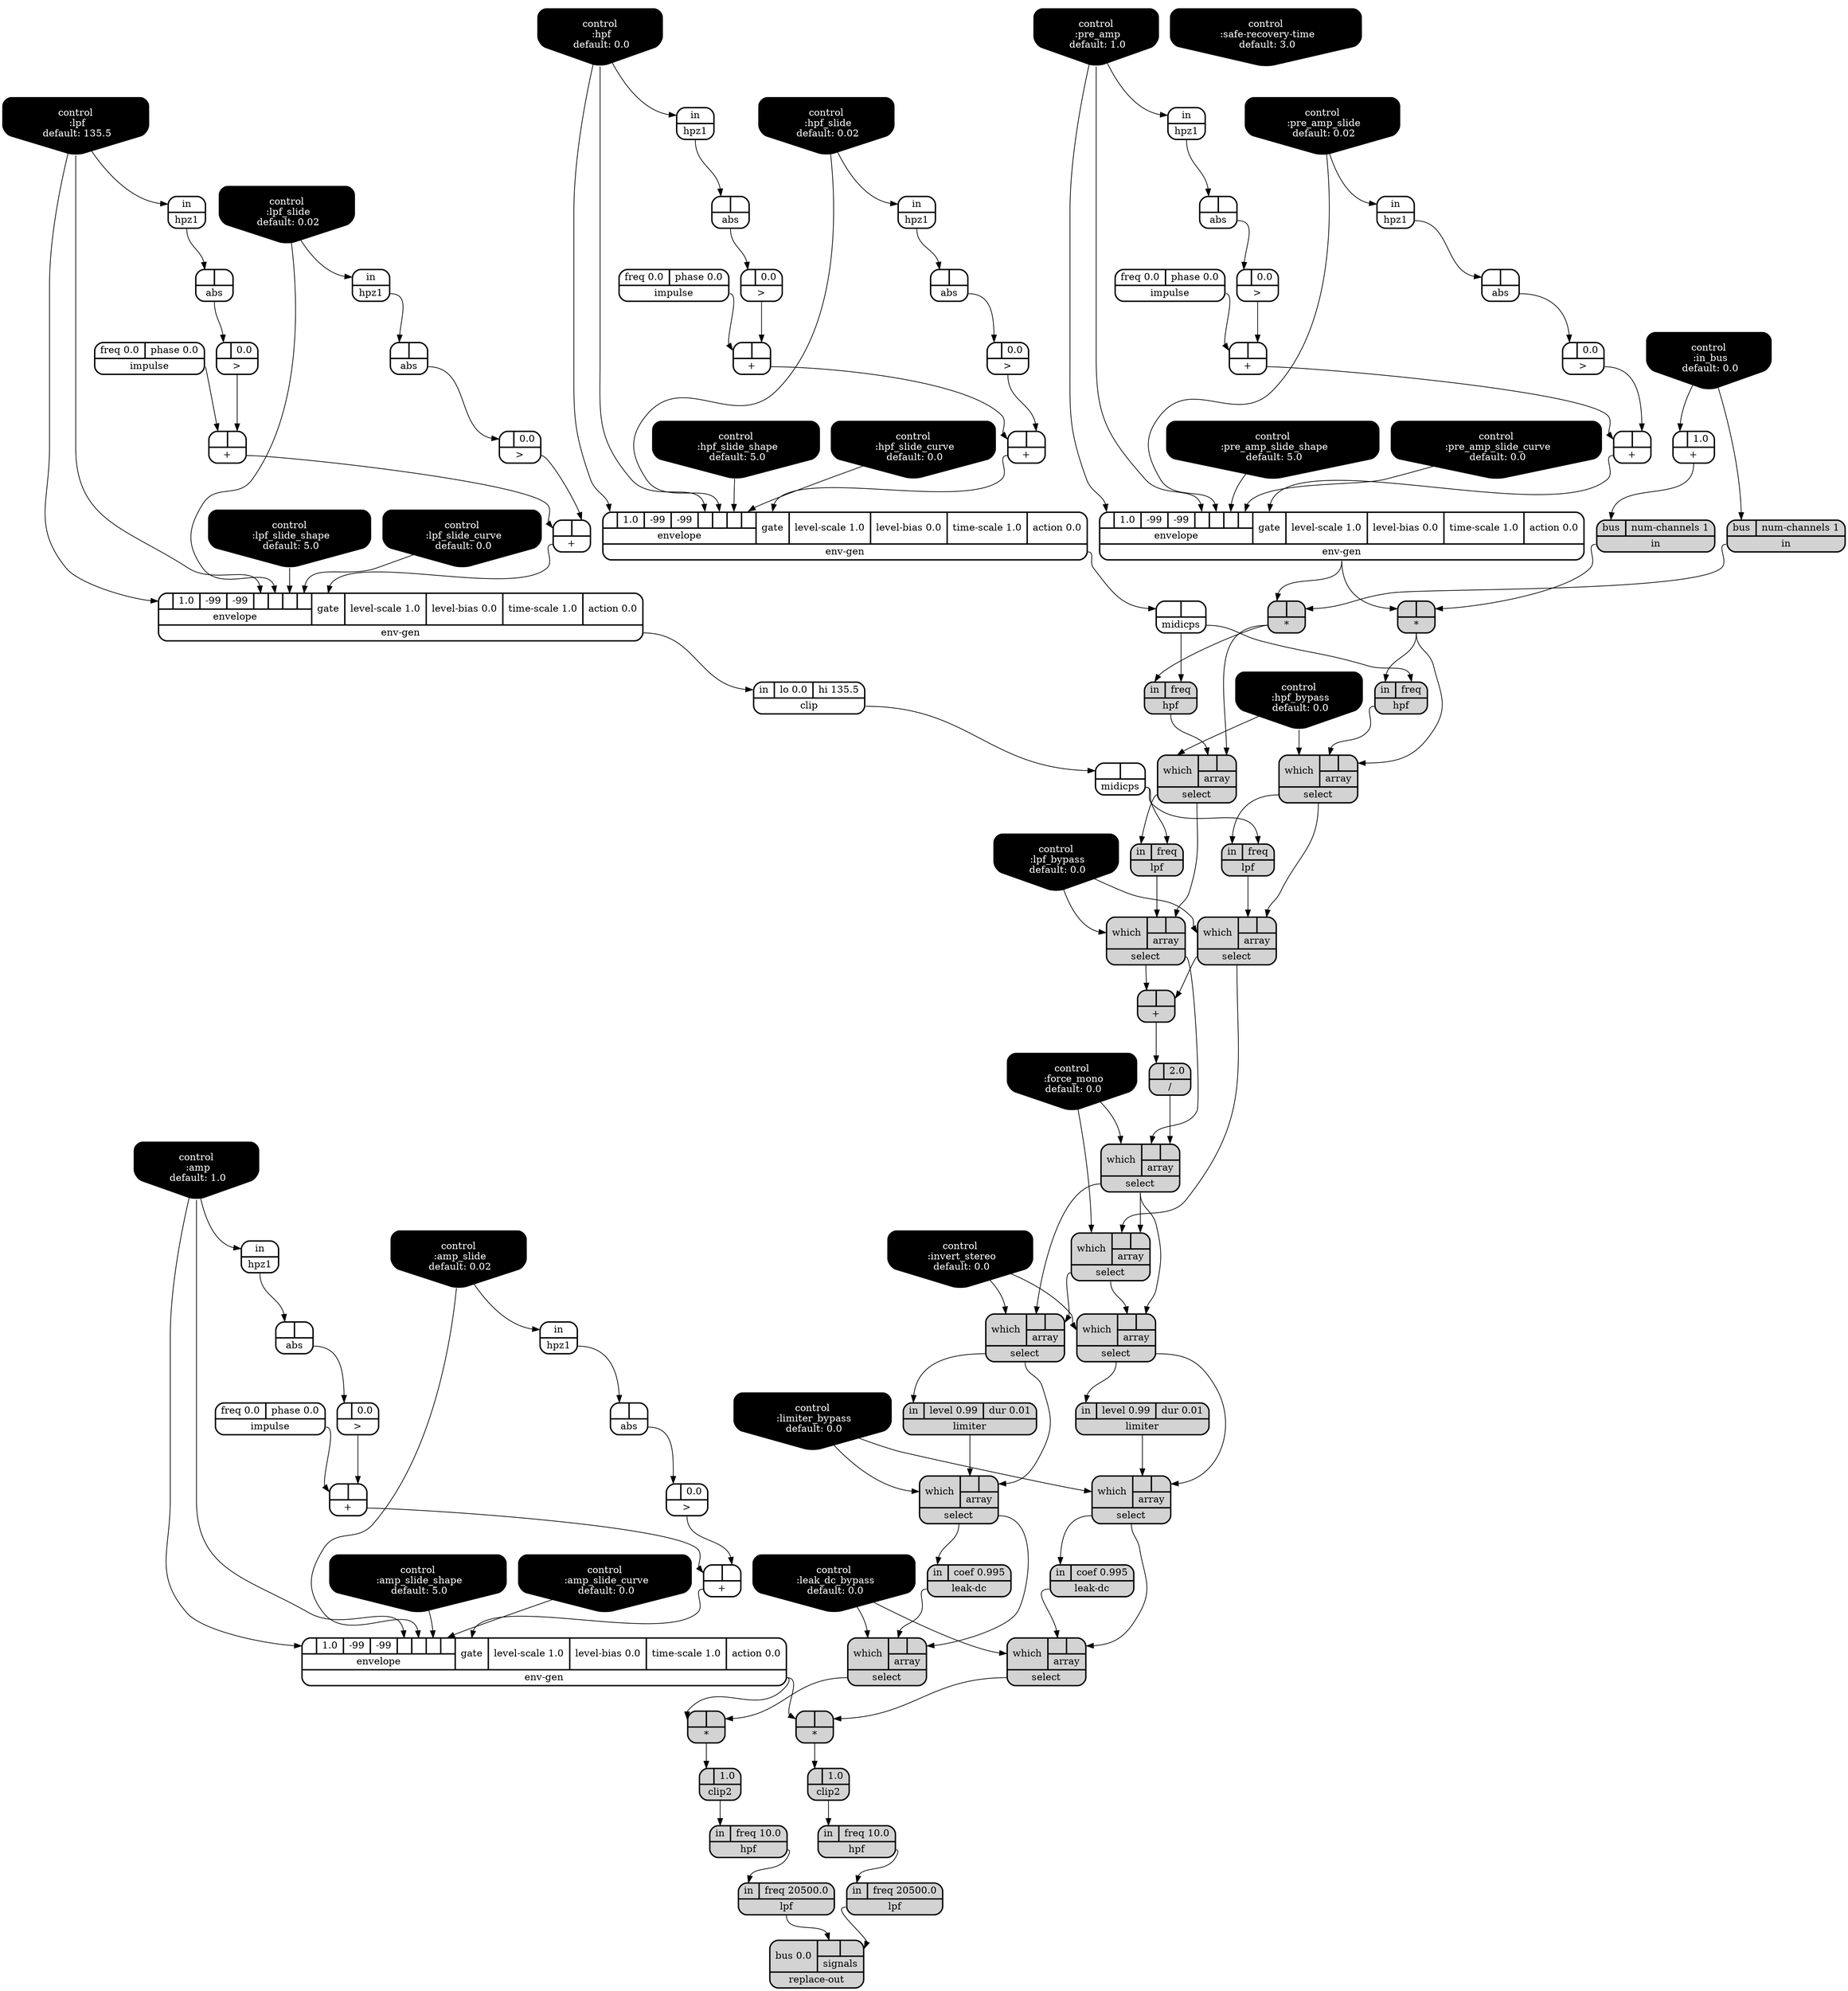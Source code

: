 digraph synthdef {
35 [label = "{{ <a> |<b> } |<__UG_NAME__>* }" style="filled, bold, rounded"  shape=record rankdir=LR];
65 [label = "{{ <a> |<b> } |<__UG_NAME__>* }" style="filled, bold, rounded"  shape=record rankdir=LR];
89 [label = "{{ <a> |<b> } |<__UG_NAME__>* }" style="filled, bold, rounded"  shape=record rankdir=LR];
98 [label = "{{ <a> |<b> } |<__UG_NAME__>* }" style="filled, bold, rounded"  shape=record rankdir=LR];
28 [label = "{{ <a> |<b> } |<__UG_NAME__>+ }" style="bold, rounded" shape=record rankdir=LR];
32 [label = "{{ <a> |<b> } |<__UG_NAME__>+ }" style="bold, rounded" shape=record rankdir=LR];
40 [label = "{{ <a> |<b> } |<__UG_NAME__>+ }" style="bold, rounded" shape=record rankdir=LR];
44 [label = "{{ <a> |<b> } |<__UG_NAME__>+ }" style="bold, rounded" shape=record rankdir=LR];
53 [label = "{{ <a> |<b> } |<__UG_NAME__>+ }" style="bold, rounded" shape=record rankdir=LR];
57 [label = "{{ <a> |<b> } |<__UG_NAME__>+ }" style="bold, rounded" shape=record rankdir=LR];
63 [label = "{{ <a> |<b> 1.0} |<__UG_NAME__>+ }" style="bold, rounded" shape=record rankdir=LR];
70 [label = "{{ <a> |<b> } |<__UG_NAME__>+ }" style="filled, bold, rounded"  shape=record rankdir=LR];
79 [label = "{{ <a> |<b> } |<__UG_NAME__>+ }" style="bold, rounded" shape=record rankdir=LR];
83 [label = "{{ <a> |<b> } |<__UG_NAME__>+ }" style="bold, rounded" shape=record rankdir=LR];
71 [label = "{{ <a> |<b> 2.0} |<__UG_NAME__>/ }" style="filled, bold, rounded"  shape=record rankdir=LR];
27 [label = "{{ <a> |<b> 0.0} |<__UG_NAME__>\> }" style="bold, rounded" shape=record rankdir=LR];
31 [label = "{{ <a> |<b> 0.0} |<__UG_NAME__>\> }" style="bold, rounded" shape=record rankdir=LR];
39 [label = "{{ <a> |<b> 0.0} |<__UG_NAME__>\> }" style="bold, rounded" shape=record rankdir=LR];
43 [label = "{{ <a> |<b> 0.0} |<__UG_NAME__>\> }" style="bold, rounded" shape=record rankdir=LR];
52 [label = "{{ <a> |<b> 0.0} |<__UG_NAME__>\> }" style="bold, rounded" shape=record rankdir=LR];
56 [label = "{{ <a> |<b> 0.0} |<__UG_NAME__>\> }" style="bold, rounded" shape=record rankdir=LR];
78 [label = "{{ <a> |<b> 0.0} |<__UG_NAME__>\> }" style="bold, rounded" shape=record rankdir=LR];
82 [label = "{{ <a> |<b> 0.0} |<__UG_NAME__>\> }" style="bold, rounded" shape=record rankdir=LR];
26 [label = "{{ <a> |<b> } |<__UG_NAME__>abs }" style="bold, rounded" shape=record rankdir=LR];
30 [label = "{{ <a> |<b> } |<__UG_NAME__>abs }" style="bold, rounded" shape=record rankdir=LR];
38 [label = "{{ <a> |<b> } |<__UG_NAME__>abs }" style="bold, rounded" shape=record rankdir=LR];
42 [label = "{{ <a> |<b> } |<__UG_NAME__>abs }" style="bold, rounded" shape=record rankdir=LR];
51 [label = "{{ <a> |<b> } |<__UG_NAME__>abs }" style="bold, rounded" shape=record rankdir=LR];
55 [label = "{{ <a> |<b> } |<__UG_NAME__>abs }" style="bold, rounded" shape=record rankdir=LR];
77 [label = "{{ <a> |<b> } |<__UG_NAME__>abs }" style="bold, rounded" shape=record rankdir=LR];
81 [label = "{{ <a> |<b> } |<__UG_NAME__>abs }" style="bold, rounded" shape=record rankdir=LR];
59 [label = "{{ <in> in|<lo> lo 0.0|<hi> hi 135.5} |<__UG_NAME__>clip }" style="bold, rounded" shape=record rankdir=LR];
90 [label = "{{ <a> |<b> 1.0} |<__UG_NAME__>clip2 }" style="filled, bold, rounded"  shape=record rankdir=LR];
99 [label = "{{ <a> |<b> 1.0} |<__UG_NAME__>clip2 }" style="filled, bold, rounded"  shape=record rankdir=LR];
0 [label = "control
 :in_bus
 default: 0.0" shape=invhouse style="rounded, filled, bold" fillcolor=black fontcolor=white ]; 
1 [label = "control
 :pre_amp
 default: 1.0" shape=invhouse style="rounded, filled, bold" fillcolor=black fontcolor=white ]; 
2 [label = "control
 :pre_amp_slide
 default: 0.02" shape=invhouse style="rounded, filled, bold" fillcolor=black fontcolor=white ]; 
3 [label = "control
 :pre_amp_slide_shape
 default: 5.0" shape=invhouse style="rounded, filled, bold" fillcolor=black fontcolor=white ]; 
4 [label = "control
 :pre_amp_slide_curve
 default: 0.0" shape=invhouse style="rounded, filled, bold" fillcolor=black fontcolor=white ]; 
5 [label = "control
 :amp
 default: 1.0" shape=invhouse style="rounded, filled, bold" fillcolor=black fontcolor=white ]; 
6 [label = "control
 :amp_slide
 default: 0.02" shape=invhouse style="rounded, filled, bold" fillcolor=black fontcolor=white ]; 
7 [label = "control
 :amp_slide_shape
 default: 5.0" shape=invhouse style="rounded, filled, bold" fillcolor=black fontcolor=white ]; 
8 [label = "control
 :amp_slide_curve
 default: 0.0" shape=invhouse style="rounded, filled, bold" fillcolor=black fontcolor=white ]; 
9 [label = "control
 :safe-recovery-time
 default: 3.0" shape=invhouse style="rounded, filled, bold" fillcolor=black fontcolor=white ]; 
10 [label = "control
 :hpf
 default: 0.0" shape=invhouse style="rounded, filled, bold" fillcolor=black fontcolor=white ]; 
11 [label = "control
 :hpf_bypass
 default: 0.0" shape=invhouse style="rounded, filled, bold" fillcolor=black fontcolor=white ]; 
12 [label = "control
 :hpf_slide
 default: 0.02" shape=invhouse style="rounded, filled, bold" fillcolor=black fontcolor=white ]; 
13 [label = "control
 :hpf_slide_shape
 default: 5.0" shape=invhouse style="rounded, filled, bold" fillcolor=black fontcolor=white ]; 
14 [label = "control
 :hpf_slide_curve
 default: 0.0" shape=invhouse style="rounded, filled, bold" fillcolor=black fontcolor=white ]; 
15 [label = "control
 :lpf
 default: 135.5" shape=invhouse style="rounded, filled, bold" fillcolor=black fontcolor=white ]; 
16 [label = "control
 :lpf_bypass
 default: 0.0" shape=invhouse style="rounded, filled, bold" fillcolor=black fontcolor=white ]; 
17 [label = "control
 :lpf_slide
 default: 0.02" shape=invhouse style="rounded, filled, bold" fillcolor=black fontcolor=white ]; 
18 [label = "control
 :lpf_slide_shape
 default: 5.0" shape=invhouse style="rounded, filled, bold" fillcolor=black fontcolor=white ]; 
19 [label = "control
 :lpf_slide_curve
 default: 0.0" shape=invhouse style="rounded, filled, bold" fillcolor=black fontcolor=white ]; 
20 [label = "control
 :force_mono
 default: 0.0" shape=invhouse style="rounded, filled, bold" fillcolor=black fontcolor=white ]; 
21 [label = "control
 :invert_stereo
 default: 0.0" shape=invhouse style="rounded, filled, bold" fillcolor=black fontcolor=white ]; 
22 [label = "control
 :limiter_bypass
 default: 0.0" shape=invhouse style="rounded, filled, bold" fillcolor=black fontcolor=white ]; 
23 [label = "control
 :leak_dc_bypass
 default: 0.0" shape=invhouse style="rounded, filled, bold" fillcolor=black fontcolor=white ]; 
33 [label = "{{ {{<envelope___control___0>|1.0|-99|-99|<envelope___control___4>|<envelope___control___5>|<envelope___control___6>|<envelope___control___7>}|envelope}|<gate> gate|<level____scale> level-scale 1.0|<level____bias> level-bias 0.0|<time____scale> time-scale 1.0|<action> action 0.0} |<__UG_NAME__>env-gen }" style="bold, rounded" shape=record rankdir=LR];
45 [label = "{{ {{<envelope___control___0>|1.0|-99|-99|<envelope___control___4>|<envelope___control___5>|<envelope___control___6>|<envelope___control___7>}|envelope}|<gate> gate|<level____scale> level-scale 1.0|<level____bias> level-bias 0.0|<time____scale> time-scale 1.0|<action> action 0.0} |<__UG_NAME__>env-gen }" style="bold, rounded" shape=record rankdir=LR];
58 [label = "{{ {{<envelope___control___0>|1.0|-99|-99|<envelope___control___4>|<envelope___control___5>|<envelope___control___6>|<envelope___control___7>}|envelope}|<gate> gate|<level____scale> level-scale 1.0|<level____bias> level-bias 0.0|<time____scale> time-scale 1.0|<action> action 0.0} |<__UG_NAME__>env-gen }" style="bold, rounded" shape=record rankdir=LR];
84 [label = "{{ {{<envelope___control___0>|1.0|-99|-99|<envelope___control___4>|<envelope___control___5>|<envelope___control___6>|<envelope___control___7>}|envelope}|<gate> gate|<level____scale> level-scale 1.0|<level____bias> level-bias 0.0|<time____scale> time-scale 1.0|<action> action 0.0} |<__UG_NAME__>env-gen }" style="bold, rounded" shape=record rankdir=LR];
47 [label = "{{ <in> in|<freq> freq} |<__UG_NAME__>hpf }" style="filled, bold, rounded"  shape=record rankdir=LR];
66 [label = "{{ <in> in|<freq> freq} |<__UG_NAME__>hpf }" style="filled, bold, rounded"  shape=record rankdir=LR];
91 [label = "{{ <in> in|<freq> freq 10.0} |<__UG_NAME__>hpf }" style="filled, bold, rounded"  shape=record rankdir=LR];
100 [label = "{{ <in> in|<freq> freq 10.0} |<__UG_NAME__>hpf }" style="filled, bold, rounded"  shape=record rankdir=LR];
25 [label = "{{ <in> in} |<__UG_NAME__>hpz1 }" style="bold, rounded" shape=record rankdir=LR];
29 [label = "{{ <in> in} |<__UG_NAME__>hpz1 }" style="bold, rounded" shape=record rankdir=LR];
37 [label = "{{ <in> in} |<__UG_NAME__>hpz1 }" style="bold, rounded" shape=record rankdir=LR];
41 [label = "{{ <in> in} |<__UG_NAME__>hpz1 }" style="bold, rounded" shape=record rankdir=LR];
50 [label = "{{ <in> in} |<__UG_NAME__>hpz1 }" style="bold, rounded" shape=record rankdir=LR];
54 [label = "{{ <in> in} |<__UG_NAME__>hpz1 }" style="bold, rounded" shape=record rankdir=LR];
76 [label = "{{ <in> in} |<__UG_NAME__>hpz1 }" style="bold, rounded" shape=record rankdir=LR];
80 [label = "{{ <in> in} |<__UG_NAME__>hpz1 }" style="bold, rounded" shape=record rankdir=LR];
24 [label = "{{ <freq> freq 0.0|<phase> phase 0.0} |<__UG_NAME__>impulse }" style="bold, rounded" shape=record rankdir=LR];
36 [label = "{{ <freq> freq 0.0|<phase> phase 0.0} |<__UG_NAME__>impulse }" style="bold, rounded" shape=record rankdir=LR];
49 [label = "{{ <freq> freq 0.0|<phase> phase 0.0} |<__UG_NAME__>impulse }" style="bold, rounded" shape=record rankdir=LR];
75 [label = "{{ <freq> freq 0.0|<phase> phase 0.0} |<__UG_NAME__>impulse }" style="bold, rounded" shape=record rankdir=LR];
34 [label = "{{ <bus> bus|<num____channels> num-channels 1} |<__UG_NAME__>in }" style="filled, bold, rounded"  shape=record rankdir=LR];
64 [label = "{{ <bus> bus|<num____channels> num-channels 1} |<__UG_NAME__>in }" style="filled, bold, rounded"  shape=record rankdir=LR];
87 [label = "{{ <in> in|<coef> coef 0.995} |<__UG_NAME__>leak-dc }" style="filled, bold, rounded"  shape=record rankdir=LR];
96 [label = "{{ <in> in|<coef> coef 0.995} |<__UG_NAME__>leak-dc }" style="filled, bold, rounded"  shape=record rankdir=LR];
85 [label = "{{ <in> in|<level> level 0.99|<dur> dur 0.01} |<__UG_NAME__>limiter }" style="filled, bold, rounded"  shape=record rankdir=LR];
94 [label = "{{ <in> in|<level> level 0.99|<dur> dur 0.01} |<__UG_NAME__>limiter }" style="filled, bold, rounded"  shape=record rankdir=LR];
61 [label = "{{ <in> in|<freq> freq} |<__UG_NAME__>lpf }" style="filled, bold, rounded"  shape=record rankdir=LR];
68 [label = "{{ <in> in|<freq> freq} |<__UG_NAME__>lpf }" style="filled, bold, rounded"  shape=record rankdir=LR];
92 [label = "{{ <in> in|<freq> freq 20500.0} |<__UG_NAME__>lpf }" style="filled, bold, rounded"  shape=record rankdir=LR];
101 [label = "{{ <in> in|<freq> freq 20500.0} |<__UG_NAME__>lpf }" style="filled, bold, rounded"  shape=record rankdir=LR];
46 [label = "{{ <a> |<b> } |<__UG_NAME__>midicps }" style="bold, rounded" shape=record rankdir=LR];
60 [label = "{{ <a> |<b> } |<__UG_NAME__>midicps }" style="bold, rounded" shape=record rankdir=LR];
102 [label = "{{ <bus> bus 0.0|{{<signals___lpf___0>|<signals___lpf___1>}|signals}} |<__UG_NAME__>replace-out }" style="filled, bold, rounded"  shape=record rankdir=LR];
48 [label = "{{ <which> which|{{<array___hpf___0>|<array___binary____op____u____gen___1>}|array}} |<__UG_NAME__>select }" style="filled, bold, rounded"  shape=record rankdir=LR];
62 [label = "{{ <which> which|{{<array___lpf___0>|<array___select___1>}|array}} |<__UG_NAME__>select }" style="filled, bold, rounded"  shape=record rankdir=LR];
67 [label = "{{ <which> which|{{<array___hpf___0>|<array___binary____op____u____gen___1>}|array}} |<__UG_NAME__>select }" style="filled, bold, rounded"  shape=record rankdir=LR];
69 [label = "{{ <which> which|{{<array___lpf___0>|<array___select___1>}|array}} |<__UG_NAME__>select }" style="filled, bold, rounded"  shape=record rankdir=LR];
72 [label = "{{ <which> which|{{<array___select___0>|<array___binary____op____u____gen___1>}|array}} |<__UG_NAME__>select }" style="filled, bold, rounded"  shape=record rankdir=LR];
73 [label = "{{ <which> which|{{<array___select___0>|<array___select___1>}|array}} |<__UG_NAME__>select }" style="filled, bold, rounded"  shape=record rankdir=LR];
74 [label = "{{ <which> which|{{<array___select___0>|<array___select___1>}|array}} |<__UG_NAME__>select }" style="filled, bold, rounded"  shape=record rankdir=LR];
86 [label = "{{ <which> which|{{<array___limiter___0>|<array___select___1>}|array}} |<__UG_NAME__>select }" style="filled, bold, rounded"  shape=record rankdir=LR];
88 [label = "{{ <which> which|{{<array___leak____dc___0>|<array___select___1>}|array}} |<__UG_NAME__>select }" style="filled, bold, rounded"  shape=record rankdir=LR];
93 [label = "{{ <which> which|{{<array___select___0>|<array___select___1>}|array}} |<__UG_NAME__>select }" style="filled, bold, rounded"  shape=record rankdir=LR];
95 [label = "{{ <which> which|{{<array___limiter___0>|<array___select___1>}|array}} |<__UG_NAME__>select }" style="filled, bold, rounded"  shape=record rankdir=LR];
97 [label = "{{ <which> which|{{<array___leak____dc___0>|<array___select___1>}|array}} |<__UG_NAME__>select }" style="filled, bold, rounded"  shape=record rankdir=LR];

34:__UG_NAME__ -> 35:b ;
33:__UG_NAME__ -> 35:a ;
64:__UG_NAME__ -> 65:b ;
33:__UG_NAME__ -> 65:a ;
88:__UG_NAME__ -> 89:b ;
84:__UG_NAME__ -> 89:a ;
97:__UG_NAME__ -> 98:b ;
84:__UG_NAME__ -> 98:a ;
27:__UG_NAME__ -> 28:b ;
24:__UG_NAME__ -> 28:a ;
31:__UG_NAME__ -> 32:b ;
28:__UG_NAME__ -> 32:a ;
39:__UG_NAME__ -> 40:b ;
36:__UG_NAME__ -> 40:a ;
43:__UG_NAME__ -> 44:b ;
40:__UG_NAME__ -> 44:a ;
52:__UG_NAME__ -> 53:b ;
49:__UG_NAME__ -> 53:a ;
56:__UG_NAME__ -> 57:b ;
53:__UG_NAME__ -> 57:a ;
0:__UG_NAME__ -> 63:a ;
69:__UG_NAME__ -> 70:b ;
62:__UG_NAME__ -> 70:a ;
78:__UG_NAME__ -> 79:b ;
75:__UG_NAME__ -> 79:a ;
82:__UG_NAME__ -> 83:b ;
79:__UG_NAME__ -> 83:a ;
70:__UG_NAME__ -> 71:a ;
26:__UG_NAME__ -> 27:a ;
30:__UG_NAME__ -> 31:a ;
38:__UG_NAME__ -> 39:a ;
42:__UG_NAME__ -> 43:a ;
51:__UG_NAME__ -> 52:a ;
55:__UG_NAME__ -> 56:a ;
77:__UG_NAME__ -> 78:a ;
81:__UG_NAME__ -> 82:a ;
25:__UG_NAME__ -> 26:a ;
29:__UG_NAME__ -> 30:a ;
37:__UG_NAME__ -> 38:a ;
41:__UG_NAME__ -> 42:a ;
50:__UG_NAME__ -> 51:a ;
54:__UG_NAME__ -> 55:a ;
76:__UG_NAME__ -> 77:a ;
80:__UG_NAME__ -> 81:a ;
58:__UG_NAME__ -> 59:in ;
89:__UG_NAME__ -> 90:a ;
98:__UG_NAME__ -> 99:a ;
32:__UG_NAME__ -> 33:gate ;
1:__UG_NAME__ -> 33:envelope___control___0 ;
1:__UG_NAME__ -> 33:envelope___control___4 ;
2:__UG_NAME__ -> 33:envelope___control___5 ;
3:__UG_NAME__ -> 33:envelope___control___6 ;
4:__UG_NAME__ -> 33:envelope___control___7 ;
44:__UG_NAME__ -> 45:gate ;
10:__UG_NAME__ -> 45:envelope___control___0 ;
10:__UG_NAME__ -> 45:envelope___control___4 ;
12:__UG_NAME__ -> 45:envelope___control___5 ;
13:__UG_NAME__ -> 45:envelope___control___6 ;
14:__UG_NAME__ -> 45:envelope___control___7 ;
57:__UG_NAME__ -> 58:gate ;
15:__UG_NAME__ -> 58:envelope___control___0 ;
15:__UG_NAME__ -> 58:envelope___control___4 ;
17:__UG_NAME__ -> 58:envelope___control___5 ;
18:__UG_NAME__ -> 58:envelope___control___6 ;
19:__UG_NAME__ -> 58:envelope___control___7 ;
83:__UG_NAME__ -> 84:gate ;
5:__UG_NAME__ -> 84:envelope___control___0 ;
5:__UG_NAME__ -> 84:envelope___control___4 ;
6:__UG_NAME__ -> 84:envelope___control___5 ;
7:__UG_NAME__ -> 84:envelope___control___6 ;
8:__UG_NAME__ -> 84:envelope___control___7 ;
46:__UG_NAME__ -> 47:freq ;
35:__UG_NAME__ -> 47:in ;
46:__UG_NAME__ -> 66:freq ;
65:__UG_NAME__ -> 66:in ;
90:__UG_NAME__ -> 91:in ;
99:__UG_NAME__ -> 100:in ;
1:__UG_NAME__ -> 25:in ;
2:__UG_NAME__ -> 29:in ;
10:__UG_NAME__ -> 37:in ;
12:__UG_NAME__ -> 41:in ;
15:__UG_NAME__ -> 50:in ;
17:__UG_NAME__ -> 54:in ;
5:__UG_NAME__ -> 76:in ;
6:__UG_NAME__ -> 80:in ;
0:__UG_NAME__ -> 34:bus ;
63:__UG_NAME__ -> 64:bus ;
86:__UG_NAME__ -> 87:in ;
95:__UG_NAME__ -> 96:in ;
74:__UG_NAME__ -> 85:in ;
93:__UG_NAME__ -> 94:in ;
60:__UG_NAME__ -> 61:freq ;
48:__UG_NAME__ -> 61:in ;
60:__UG_NAME__ -> 68:freq ;
67:__UG_NAME__ -> 68:in ;
91:__UG_NAME__ -> 92:in ;
100:__UG_NAME__ -> 101:in ;
45:__UG_NAME__ -> 46:a ;
59:__UG_NAME__ -> 60:a ;
92:__UG_NAME__ -> 102:signals___lpf___0 ;
101:__UG_NAME__ -> 102:signals___lpf___1 ;
47:__UG_NAME__ -> 48:array___hpf___0 ;
35:__UG_NAME__ -> 48:array___binary____op____u____gen___1 ;
11:__UG_NAME__ -> 48:which ;
61:__UG_NAME__ -> 62:array___lpf___0 ;
48:__UG_NAME__ -> 62:array___select___1 ;
16:__UG_NAME__ -> 62:which ;
66:__UG_NAME__ -> 67:array___hpf___0 ;
65:__UG_NAME__ -> 67:array___binary____op____u____gen___1 ;
11:__UG_NAME__ -> 67:which ;
68:__UG_NAME__ -> 69:array___lpf___0 ;
67:__UG_NAME__ -> 69:array___select___1 ;
16:__UG_NAME__ -> 69:which ;
62:__UG_NAME__ -> 72:array___select___0 ;
71:__UG_NAME__ -> 72:array___binary____op____u____gen___1 ;
20:__UG_NAME__ -> 72:which ;
69:__UG_NAME__ -> 73:array___select___0 ;
72:__UG_NAME__ -> 73:array___select___1 ;
20:__UG_NAME__ -> 73:which ;
72:__UG_NAME__ -> 74:array___select___0 ;
73:__UG_NAME__ -> 74:array___select___1 ;
21:__UG_NAME__ -> 74:which ;
85:__UG_NAME__ -> 86:array___limiter___0 ;
74:__UG_NAME__ -> 86:array___select___1 ;
22:__UG_NAME__ -> 86:which ;
87:__UG_NAME__ -> 88:array___leak____dc___0 ;
86:__UG_NAME__ -> 88:array___select___1 ;
23:__UG_NAME__ -> 88:which ;
73:__UG_NAME__ -> 93:array___select___0 ;
72:__UG_NAME__ -> 93:array___select___1 ;
21:__UG_NAME__ -> 93:which ;
94:__UG_NAME__ -> 95:array___limiter___0 ;
93:__UG_NAME__ -> 95:array___select___1 ;
22:__UG_NAME__ -> 95:which ;
96:__UG_NAME__ -> 97:array___leak____dc___0 ;
95:__UG_NAME__ -> 97:array___select___1 ;
23:__UG_NAME__ -> 97:which ;

}